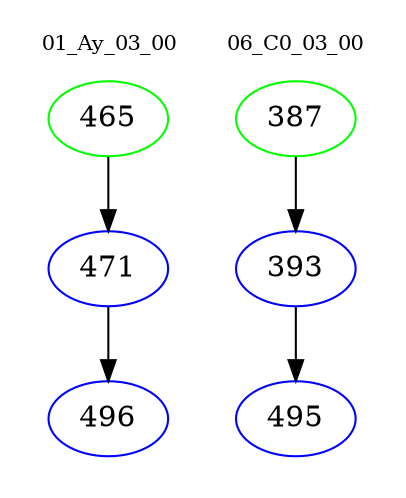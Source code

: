 digraph{
subgraph cluster_0 {
color = white
label = "01_Ay_03_00";
fontsize=10;
T0_465 [label="465", color="green"]
T0_465 -> T0_471 [color="black"]
T0_471 [label="471", color="blue"]
T0_471 -> T0_496 [color="black"]
T0_496 [label="496", color="blue"]
}
subgraph cluster_1 {
color = white
label = "06_C0_03_00";
fontsize=10;
T1_387 [label="387", color="green"]
T1_387 -> T1_393 [color="black"]
T1_393 [label="393", color="blue"]
T1_393 -> T1_495 [color="black"]
T1_495 [label="495", color="blue"]
}
}
